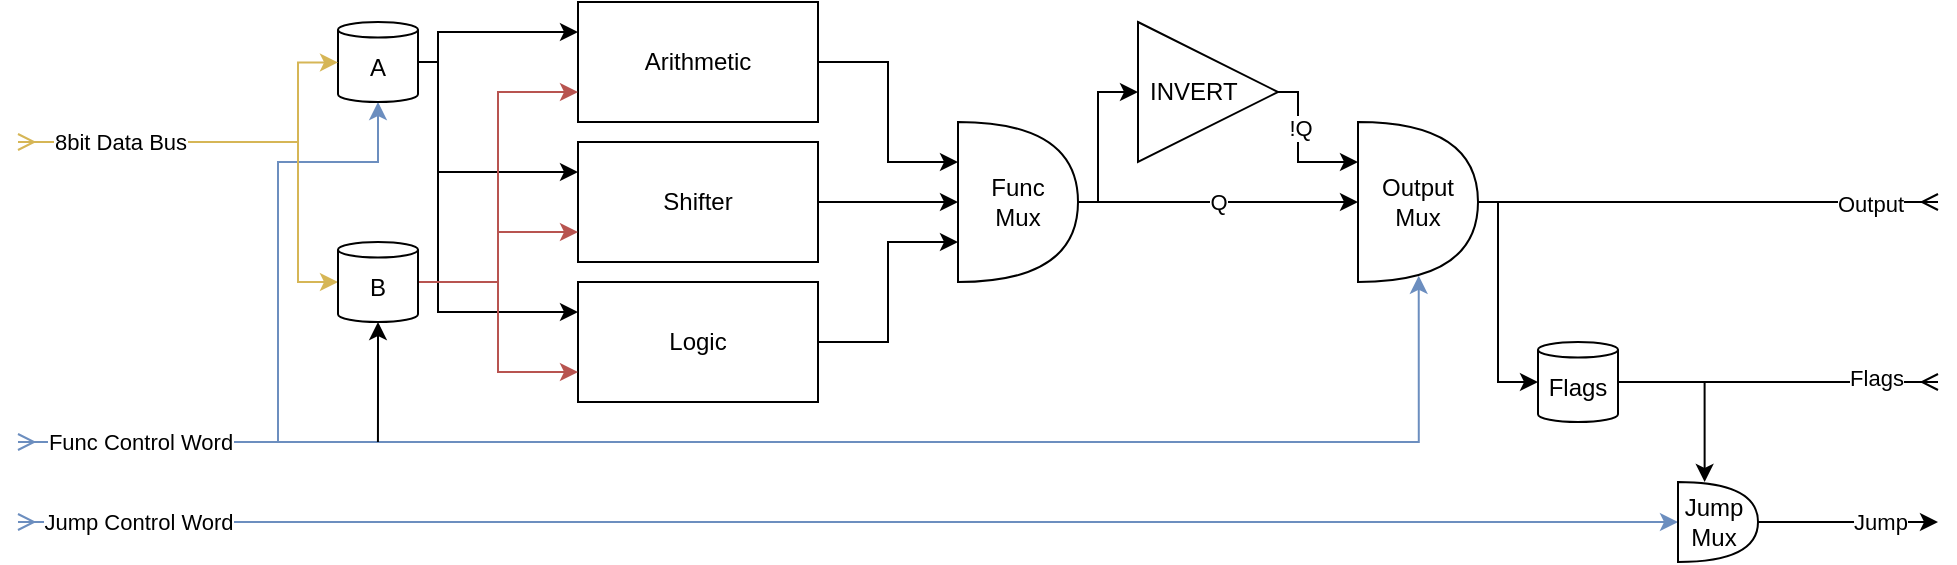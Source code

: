 <mxfile version="19.0.3" type="device"><diagram id="V_Jsasp2pucuO-6eKOX8" name="Page-1"><mxGraphModel dx="1956" dy="698" grid="1" gridSize="10" guides="1" tooltips="1" connect="1" arrows="1" fold="1" page="1" pageScale="1" pageWidth="850" pageHeight="1100" math="0" shadow="0"><root><mxCell id="0"/><mxCell id="1" parent="0"/><mxCell id="x5Jn5WjNE4vF9MQvzNrs-12" style="edgeStyle=orthogonalEdgeStyle;rounded=0;orthogonalLoop=1;jettySize=auto;html=1;exitX=1;exitY=0.5;exitDx=0;exitDy=0;entryX=0;entryY=0.25;entryDx=0;entryDy=0;entryPerimeter=0;" parent="1" source="x5Jn5WjNE4vF9MQvzNrs-2" target="x5Jn5WjNE4vF9MQvzNrs-7" edge="1"><mxGeometry relative="1" as="geometry"/></mxCell><mxCell id="x5Jn5WjNE4vF9MQvzNrs-2" value="Arithmetic" style="rounded=0;whiteSpace=wrap;html=1;" parent="1" vertex="1"><mxGeometry x="250" y="290" width="120" height="60" as="geometry"/></mxCell><mxCell id="x5Jn5WjNE4vF9MQvzNrs-13" style="edgeStyle=orthogonalEdgeStyle;rounded=0;orthogonalLoop=1;jettySize=auto;html=1;exitX=1;exitY=0.5;exitDx=0;exitDy=0;entryX=0;entryY=0.5;entryDx=0;entryDy=0;entryPerimeter=0;" parent="1" source="x5Jn5WjNE4vF9MQvzNrs-4" target="x5Jn5WjNE4vF9MQvzNrs-7" edge="1"><mxGeometry relative="1" as="geometry"/></mxCell><mxCell id="x5Jn5WjNE4vF9MQvzNrs-4" value="Shifter" style="rounded=0;whiteSpace=wrap;html=1;" parent="1" vertex="1"><mxGeometry x="250" y="360" width="120" height="60" as="geometry"/></mxCell><mxCell id="x5Jn5WjNE4vF9MQvzNrs-14" style="edgeStyle=orthogonalEdgeStyle;rounded=0;orthogonalLoop=1;jettySize=auto;html=1;entryX=0;entryY=0.75;entryDx=0;entryDy=0;entryPerimeter=0;" parent="1" source="x5Jn5WjNE4vF9MQvzNrs-5" target="x5Jn5WjNE4vF9MQvzNrs-7" edge="1"><mxGeometry relative="1" as="geometry"/></mxCell><mxCell id="x5Jn5WjNE4vF9MQvzNrs-5" value="Logic" style="rounded=0;whiteSpace=wrap;html=1;" parent="1" vertex="1"><mxGeometry x="250" y="430" width="120" height="60" as="geometry"/></mxCell><mxCell id="x5Jn5WjNE4vF9MQvzNrs-9" style="edgeStyle=orthogonalEdgeStyle;rounded=0;orthogonalLoop=1;jettySize=auto;html=1;entryX=0;entryY=0.25;entryDx=0;entryDy=0;entryPerimeter=0;" parent="1" source="x5Jn5WjNE4vF9MQvzNrs-6" target="x5Jn5WjNE4vF9MQvzNrs-8" edge="1"><mxGeometry relative="1" as="geometry"><Array as="points"><mxPoint x="610" y="335"/><mxPoint x="610" y="370"/></Array></mxGeometry></mxCell><mxCell id="x5Jn5WjNE4vF9MQvzNrs-31" value="!Q" style="edgeLabel;html=1;align=center;verticalAlign=middle;resizable=0;points=[];" parent="x5Jn5WjNE4vF9MQvzNrs-9" vertex="1" connectable="0"><mxGeometry x="-0.268" y="1" relative="1" as="geometry"><mxPoint as="offset"/></mxGeometry></mxCell><mxCell id="x5Jn5WjNE4vF9MQvzNrs-6" value="INVERT" style="triangle;whiteSpace=wrap;html=1;align=left;spacingLeft=4;" parent="1" vertex="1"><mxGeometry x="530" y="300" width="70" height="70" as="geometry"/></mxCell><mxCell id="x5Jn5WjNE4vF9MQvzNrs-10" style="edgeStyle=orthogonalEdgeStyle;rounded=0;orthogonalLoop=1;jettySize=auto;html=1;exitX=1;exitY=0.5;exitDx=0;exitDy=0;exitPerimeter=0;entryX=0;entryY=0.5;entryDx=0;entryDy=0;entryPerimeter=0;" parent="1" source="x5Jn5WjNE4vF9MQvzNrs-7" target="x5Jn5WjNE4vF9MQvzNrs-8" edge="1"><mxGeometry relative="1" as="geometry"/></mxCell><mxCell id="x5Jn5WjNE4vF9MQvzNrs-32" value="Q" style="edgeLabel;html=1;align=center;verticalAlign=middle;resizable=0;points=[];" parent="x5Jn5WjNE4vF9MQvzNrs-10" vertex="1" connectable="0"><mxGeometry x="0.446" y="-1" relative="1" as="geometry"><mxPoint x="-31" y="-1" as="offset"/></mxGeometry></mxCell><mxCell id="x5Jn5WjNE4vF9MQvzNrs-11" style="edgeStyle=orthogonalEdgeStyle;rounded=0;orthogonalLoop=1;jettySize=auto;html=1;exitX=1;exitY=0.5;exitDx=0;exitDy=0;exitPerimeter=0;" parent="1" source="x5Jn5WjNE4vF9MQvzNrs-7" target="x5Jn5WjNE4vF9MQvzNrs-6" edge="1"><mxGeometry relative="1" as="geometry"><Array as="points"><mxPoint x="510" y="390"/><mxPoint x="510" y="335"/></Array></mxGeometry></mxCell><mxCell id="x5Jn5WjNE4vF9MQvzNrs-7" value="Func&lt;br&gt;Mux" style="shape=or;whiteSpace=wrap;html=1;" parent="1" vertex="1"><mxGeometry x="440" y="350" width="60" height="80" as="geometry"/></mxCell><mxCell id="x5Jn5WjNE4vF9MQvzNrs-16" style="edgeStyle=orthogonalEdgeStyle;rounded=0;orthogonalLoop=1;jettySize=auto;html=1;endArrow=ERmany;endFill=0;startArrow=classic;startFill=1;exitX=0.506;exitY=0.961;exitDx=0;exitDy=0;exitPerimeter=0;fillColor=#dae8fc;strokeColor=#6c8ebf;" parent="1" source="x5Jn5WjNE4vF9MQvzNrs-8" edge="1"><mxGeometry relative="1" as="geometry"><mxPoint x="-30" y="510" as="targetPoint"/><Array as="points"><mxPoint x="670" y="510"/></Array></mxGeometry></mxCell><mxCell id="x5Jn5WjNE4vF9MQvzNrs-17" value="Func Control Word" style="edgeLabel;html=1;align=center;verticalAlign=middle;resizable=0;points=[];" parent="x5Jn5WjNE4vF9MQvzNrs-16" vertex="1" connectable="0"><mxGeometry x="0.897" relative="1" as="geometry"><mxPoint x="20" as="offset"/></mxGeometry></mxCell><mxCell id="x5Jn5WjNE4vF9MQvzNrs-18" style="edgeStyle=orthogonalEdgeStyle;rounded=0;orthogonalLoop=1;jettySize=auto;html=1;exitX=1;exitY=0.5;exitDx=0;exitDy=0;exitPerimeter=0;startArrow=none;startFill=0;endArrow=ERmany;endFill=0;" parent="1" source="x5Jn5WjNE4vF9MQvzNrs-8" edge="1"><mxGeometry relative="1" as="geometry"><mxPoint x="930" y="390" as="targetPoint"/></mxGeometry></mxCell><mxCell id="x5Jn5WjNE4vF9MQvzNrs-19" value="Output" style="edgeLabel;html=1;align=center;verticalAlign=middle;resizable=0;points=[];" parent="x5Jn5WjNE4vF9MQvzNrs-18" vertex="1" connectable="0"><mxGeometry x="0.304" relative="1" as="geometry"><mxPoint x="46" as="offset"/></mxGeometry></mxCell><mxCell id="x5Jn5WjNE4vF9MQvzNrs-36" style="edgeStyle=orthogonalEdgeStyle;rounded=0;orthogonalLoop=1;jettySize=auto;html=1;exitX=1;exitY=0.5;exitDx=0;exitDy=0;exitPerimeter=0;entryX=0;entryY=0.5;entryDx=0;entryDy=0;entryPerimeter=0;startArrow=none;startFill=0;endArrow=classic;endFill=1;" parent="1" source="x5Jn5WjNE4vF9MQvzNrs-8" target="x5Jn5WjNE4vF9MQvzNrs-35" edge="1"><mxGeometry relative="1" as="geometry"><Array as="points"><mxPoint x="710" y="390"/><mxPoint x="710" y="480"/></Array></mxGeometry></mxCell><mxCell id="x5Jn5WjNE4vF9MQvzNrs-8" value="Output&lt;br&gt;Mux" style="shape=or;whiteSpace=wrap;html=1;" parent="1" vertex="1"><mxGeometry x="640" y="350" width="60" height="80" as="geometry"/></mxCell><mxCell id="x5Jn5WjNE4vF9MQvzNrs-22" style="edgeStyle=orthogonalEdgeStyle;rounded=0;orthogonalLoop=1;jettySize=auto;html=1;exitX=1;exitY=0.5;exitDx=0;exitDy=0;exitPerimeter=0;entryX=0;entryY=0.25;entryDx=0;entryDy=0;startArrow=none;startFill=0;endArrow=classic;endFill=1;" parent="1" source="x5Jn5WjNE4vF9MQvzNrs-20" target="x5Jn5WjNE4vF9MQvzNrs-2" edge="1"><mxGeometry relative="1" as="geometry"><Array as="points"><mxPoint x="180" y="320"/><mxPoint x="180" y="305"/></Array></mxGeometry></mxCell><mxCell id="x5Jn5WjNE4vF9MQvzNrs-24" style="edgeStyle=orthogonalEdgeStyle;rounded=0;orthogonalLoop=1;jettySize=auto;html=1;exitX=1;exitY=0.5;exitDx=0;exitDy=0;exitPerimeter=0;entryX=0;entryY=0.25;entryDx=0;entryDy=0;startArrow=none;startFill=0;endArrow=classic;endFill=1;" parent="1" source="x5Jn5WjNE4vF9MQvzNrs-20" target="x5Jn5WjNE4vF9MQvzNrs-4" edge="1"><mxGeometry relative="1" as="geometry"><Array as="points"><mxPoint x="180" y="320"/><mxPoint x="180" y="375"/></Array></mxGeometry></mxCell><mxCell id="x5Jn5WjNE4vF9MQvzNrs-25" style="edgeStyle=orthogonalEdgeStyle;rounded=0;orthogonalLoop=1;jettySize=auto;html=1;exitX=1;exitY=0.5;exitDx=0;exitDy=0;exitPerimeter=0;entryX=0;entryY=0.25;entryDx=0;entryDy=0;startArrow=none;startFill=0;endArrow=classic;endFill=1;" parent="1" source="x5Jn5WjNE4vF9MQvzNrs-20" target="x5Jn5WjNE4vF9MQvzNrs-5" edge="1"><mxGeometry relative="1" as="geometry"><Array as="points"><mxPoint x="180" y="320"/><mxPoint x="180" y="445"/></Array></mxGeometry></mxCell><mxCell id="x5Jn5WjNE4vF9MQvzNrs-34" style="edgeStyle=orthogonalEdgeStyle;rounded=0;orthogonalLoop=1;jettySize=auto;html=1;startArrow=classic;startFill=1;endArrow=none;endFill=0;fillColor=#dae8fc;strokeColor=#6c8ebf;" parent="1" source="x5Jn5WjNE4vF9MQvzNrs-20" edge="1"><mxGeometry relative="1" as="geometry"><mxPoint x="100" y="510" as="targetPoint"/><Array as="points"><mxPoint x="150" y="370"/><mxPoint x="100" y="370"/></Array></mxGeometry></mxCell><mxCell id="x5Jn5WjNE4vF9MQvzNrs-20" value="A" style="shape=cylinder3;whiteSpace=wrap;html=1;boundedLbl=1;backgroundOutline=1;size=3.865;" parent="1" vertex="1"><mxGeometry x="130" y="300" width="40" height="40" as="geometry"/></mxCell><mxCell id="x5Jn5WjNE4vF9MQvzNrs-23" style="edgeStyle=orthogonalEdgeStyle;rounded=0;orthogonalLoop=1;jettySize=auto;html=1;entryX=0;entryY=0.75;entryDx=0;entryDy=0;startArrow=none;startFill=0;endArrow=classic;endFill=1;fillColor=#f8cecc;strokeColor=#b85450;" parent="1" source="x5Jn5WjNE4vF9MQvzNrs-21" target="x5Jn5WjNE4vF9MQvzNrs-2" edge="1"><mxGeometry relative="1" as="geometry"><Array as="points"><mxPoint x="210" y="430"/><mxPoint x="210" y="335"/></Array></mxGeometry></mxCell><mxCell id="x5Jn5WjNE4vF9MQvzNrs-26" style="edgeStyle=orthogonalEdgeStyle;rounded=0;orthogonalLoop=1;jettySize=auto;html=1;exitX=1;exitY=0.5;exitDx=0;exitDy=0;exitPerimeter=0;entryX=0;entryY=0.75;entryDx=0;entryDy=0;startArrow=none;startFill=0;endArrow=classic;endFill=1;fillColor=#f8cecc;strokeColor=#b85450;" parent="1" source="x5Jn5WjNE4vF9MQvzNrs-21" target="x5Jn5WjNE4vF9MQvzNrs-4" edge="1"><mxGeometry relative="1" as="geometry"><Array as="points"><mxPoint x="210" y="430"/><mxPoint x="210" y="405"/></Array></mxGeometry></mxCell><mxCell id="x5Jn5WjNE4vF9MQvzNrs-27" style="edgeStyle=orthogonalEdgeStyle;rounded=0;orthogonalLoop=1;jettySize=auto;html=1;exitX=1;exitY=0.5;exitDx=0;exitDy=0;exitPerimeter=0;entryX=0;entryY=0.75;entryDx=0;entryDy=0;startArrow=none;startFill=0;endArrow=classic;endFill=1;fillColor=#f8cecc;strokeColor=#b85450;" parent="1" source="x5Jn5WjNE4vF9MQvzNrs-21" target="x5Jn5WjNE4vF9MQvzNrs-5" edge="1"><mxGeometry relative="1" as="geometry"><Array as="points"><mxPoint x="210" y="430"/><mxPoint x="210" y="475"/></Array></mxGeometry></mxCell><mxCell id="x5Jn5WjNE4vF9MQvzNrs-28" style="edgeStyle=orthogonalEdgeStyle;rounded=0;orthogonalLoop=1;jettySize=auto;html=1;exitX=0;exitY=0.5;exitDx=0;exitDy=0;exitPerimeter=0;startArrow=classic;startFill=1;endArrow=none;endFill=0;fillColor=#fff2cc;strokeColor=#d6b656;" parent="1" source="x5Jn5WjNE4vF9MQvzNrs-21" edge="1"><mxGeometry relative="1" as="geometry"><mxPoint x="110" y="360" as="targetPoint"/></mxGeometry></mxCell><mxCell id="x5Jn5WjNE4vF9MQvzNrs-33" style="edgeStyle=orthogonalEdgeStyle;rounded=0;orthogonalLoop=1;jettySize=auto;html=1;exitX=0.5;exitY=1;exitDx=0;exitDy=0;exitPerimeter=0;startArrow=classic;startFill=1;endArrow=none;endFill=0;" parent="1" source="x5Jn5WjNE4vF9MQvzNrs-21" edge="1"><mxGeometry relative="1" as="geometry"><mxPoint x="149.97" y="510" as="targetPoint"/></mxGeometry></mxCell><mxCell id="x5Jn5WjNE4vF9MQvzNrs-21" value="B" style="shape=cylinder3;whiteSpace=wrap;html=1;boundedLbl=1;backgroundOutline=1;size=3.865;" parent="1" vertex="1"><mxGeometry x="130" y="410" width="40" height="40" as="geometry"/></mxCell><mxCell id="x5Jn5WjNE4vF9MQvzNrs-29" style="edgeStyle=orthogonalEdgeStyle;rounded=0;orthogonalLoop=1;jettySize=auto;html=1;exitX=0;exitY=0.5;exitDx=0;exitDy=0;exitPerimeter=0;startArrow=classic;startFill=1;endArrow=ERmany;endFill=0;fillColor=#fff2cc;strokeColor=#d6b656;" parent="1" edge="1"><mxGeometry relative="1" as="geometry"><mxPoint x="-30" y="360" as="targetPoint"/><mxPoint x="130" y="320.19" as="sourcePoint"/><Array as="points"><mxPoint x="110" y="320"/></Array></mxGeometry></mxCell><mxCell id="x5Jn5WjNE4vF9MQvzNrs-30" value="8bit Data Bus" style="edgeLabel;html=1;align=center;verticalAlign=middle;resizable=0;points=[];" parent="x5Jn5WjNE4vF9MQvzNrs-29" vertex="1" connectable="0"><mxGeometry x="0.618" y="-1" relative="1" as="geometry"><mxPoint x="12" y="1" as="offset"/></mxGeometry></mxCell><mxCell id="x5Jn5WjNE4vF9MQvzNrs-37" style="edgeStyle=orthogonalEdgeStyle;rounded=0;orthogonalLoop=1;jettySize=auto;html=1;exitX=1;exitY=0.5;exitDx=0;exitDy=0;exitPerimeter=0;startArrow=none;startFill=0;endArrow=ERmany;endFill=0;" parent="1" source="x5Jn5WjNE4vF9MQvzNrs-35" edge="1"><mxGeometry relative="1" as="geometry"><mxPoint x="930" y="480" as="targetPoint"/></mxGeometry></mxCell><mxCell id="x5Jn5WjNE4vF9MQvzNrs-38" value="Flags" style="edgeLabel;html=1;align=center;verticalAlign=middle;resizable=0;points=[];" parent="x5Jn5WjNE4vF9MQvzNrs-37" vertex="1" connectable="0"><mxGeometry x="-0.006" y="-2" relative="1" as="geometry"><mxPoint x="51" y="-2" as="offset"/></mxGeometry></mxCell><mxCell id="x5Jn5WjNE4vF9MQvzNrs-41" style="edgeStyle=orthogonalEdgeStyle;rounded=0;orthogonalLoop=1;jettySize=auto;html=1;exitX=1;exitY=0.5;exitDx=0;exitDy=0;exitPerimeter=0;entryX=0.333;entryY=0;entryDx=0;entryDy=0;entryPerimeter=0;startArrow=none;startFill=0;endArrow=classic;endFill=1;" parent="1" source="x5Jn5WjNE4vF9MQvzNrs-35" target="x5Jn5WjNE4vF9MQvzNrs-39" edge="1"><mxGeometry relative="1" as="geometry"/></mxCell><mxCell id="x5Jn5WjNE4vF9MQvzNrs-35" value="Flags" style="shape=cylinder3;whiteSpace=wrap;html=1;boundedLbl=1;backgroundOutline=1;size=3.865;" parent="1" vertex="1"><mxGeometry x="730" y="460" width="40" height="40" as="geometry"/></mxCell><mxCell id="x5Jn5WjNE4vF9MQvzNrs-40" style="edgeStyle=orthogonalEdgeStyle;rounded=0;orthogonalLoop=1;jettySize=auto;html=1;startArrow=none;startFill=0;endArrow=classic;endFill=1;" parent="1" source="x5Jn5WjNE4vF9MQvzNrs-39" edge="1"><mxGeometry relative="1" as="geometry"><mxPoint x="930" y="550" as="targetPoint"/></mxGeometry></mxCell><mxCell id="x5Jn5WjNE4vF9MQvzNrs-42" value="Jump" style="edgeLabel;html=1;align=center;verticalAlign=middle;resizable=0;points=[];" parent="x5Jn5WjNE4vF9MQvzNrs-40" vertex="1" connectable="0"><mxGeometry x="-0.213" y="-1" relative="1" as="geometry"><mxPoint x="25" y="-1" as="offset"/></mxGeometry></mxCell><mxCell id="x5Jn5WjNE4vF9MQvzNrs-43" style="edgeStyle=orthogonalEdgeStyle;rounded=0;orthogonalLoop=1;jettySize=auto;html=1;exitX=0;exitY=0.5;exitDx=0;exitDy=0;exitPerimeter=0;startArrow=classic;startFill=1;endArrow=ERmany;endFill=0;fillColor=#dae8fc;strokeColor=#6c8ebf;" parent="1" source="x5Jn5WjNE4vF9MQvzNrs-39" edge="1"><mxGeometry relative="1" as="geometry"><mxPoint x="-30" y="550" as="targetPoint"/><Array as="points"><mxPoint y="550"/></Array></mxGeometry></mxCell><mxCell id="x5Jn5WjNE4vF9MQvzNrs-44" value="Jump Control Word" style="edgeLabel;html=1;align=center;verticalAlign=middle;resizable=0;points=[];" parent="x5Jn5WjNE4vF9MQvzNrs-43" vertex="1" connectable="0"><mxGeometry x="0.933" y="-2" relative="1" as="geometry"><mxPoint x="32" y="2" as="offset"/></mxGeometry></mxCell><mxCell id="x5Jn5WjNE4vF9MQvzNrs-39" value="Jump&lt;br&gt;Mux" style="shape=or;whiteSpace=wrap;html=1;spacingLeft=-4;" parent="1" vertex="1"><mxGeometry x="800" y="530" width="40" height="40" as="geometry"/></mxCell></root></mxGraphModel></diagram></mxfile>